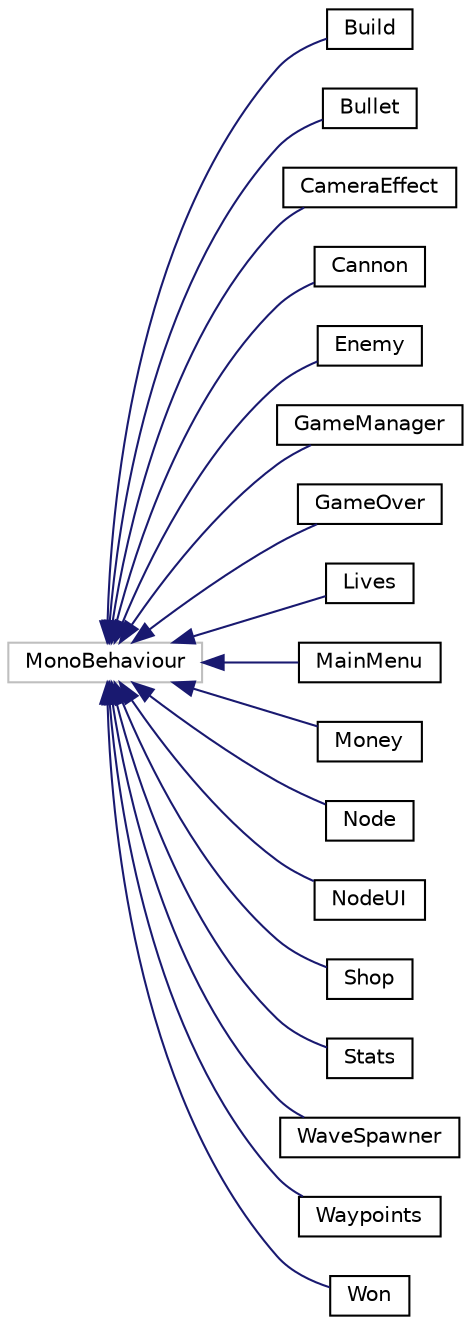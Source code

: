 digraph "Graphical Class Hierarchy"
{
 // LATEX_PDF_SIZE
  edge [fontname="Helvetica",fontsize="10",labelfontname="Helvetica",labelfontsize="10"];
  node [fontname="Helvetica",fontsize="10",shape=record];
  rankdir="LR";
  Node2 [label="MonoBehaviour",height=0.2,width=0.4,color="grey75", fillcolor="white", style="filled",tooltip=" "];
  Node2 -> Node0 [dir="back",color="midnightblue",fontsize="10",style="solid",fontname="Helvetica"];
  Node0 [label="Build",height=0.2,width=0.4,color="black", fillcolor="white", style="filled",URL="$class_build.html",tooltip=" "];
  Node2 -> Node4 [dir="back",color="midnightblue",fontsize="10",style="solid",fontname="Helvetica"];
  Node4 [label="Bullet",height=0.2,width=0.4,color="black", fillcolor="white", style="filled",URL="$class_bullet.html",tooltip=" "];
  Node2 -> Node5 [dir="back",color="midnightblue",fontsize="10",style="solid",fontname="Helvetica"];
  Node5 [label="CameraEffect",height=0.2,width=0.4,color="black", fillcolor="white", style="filled",URL="$class_camera_effect.html",tooltip=" "];
  Node2 -> Node6 [dir="back",color="midnightblue",fontsize="10",style="solid",fontname="Helvetica"];
  Node6 [label="Cannon",height=0.2,width=0.4,color="black", fillcolor="white", style="filled",URL="$class_cannon.html",tooltip=" "];
  Node2 -> Node7 [dir="back",color="midnightblue",fontsize="10",style="solid",fontname="Helvetica"];
  Node7 [label="Enemy",height=0.2,width=0.4,color="black", fillcolor="white", style="filled",URL="$class_enemy.html",tooltip="Класс \"Враг\"."];
  Node2 -> Node8 [dir="back",color="midnightblue",fontsize="10",style="solid",fontname="Helvetica"];
  Node8 [label="GameManager",height=0.2,width=0.4,color="black", fillcolor="white", style="filled",URL="$class_game_manager.html",tooltip=" "];
  Node2 -> Node9 [dir="back",color="midnightblue",fontsize="10",style="solid",fontname="Helvetica"];
  Node9 [label="GameOver",height=0.2,width=0.4,color="black", fillcolor="white", style="filled",URL="$class_game_over.html",tooltip=" "];
  Node2 -> Node10 [dir="back",color="midnightblue",fontsize="10",style="solid",fontname="Helvetica"];
  Node10 [label="Lives",height=0.2,width=0.4,color="black", fillcolor="white", style="filled",URL="$class_lives.html",tooltip=" "];
  Node2 -> Node11 [dir="back",color="midnightblue",fontsize="10",style="solid",fontname="Helvetica"];
  Node11 [label="MainMenu",height=0.2,width=0.4,color="black", fillcolor="white", style="filled",URL="$class_main_menu.html",tooltip=" "];
  Node2 -> Node12 [dir="back",color="midnightblue",fontsize="10",style="solid",fontname="Helvetica"];
  Node12 [label="Money",height=0.2,width=0.4,color="black", fillcolor="white", style="filled",URL="$class_money.html",tooltip=" "];
  Node2 -> Node13 [dir="back",color="midnightblue",fontsize="10",style="solid",fontname="Helvetica"];
  Node13 [label="Node",height=0.2,width=0.4,color="black", fillcolor="white", style="filled",URL="$class_node.html",tooltip=" "];
  Node2 -> Node14 [dir="back",color="midnightblue",fontsize="10",style="solid",fontname="Helvetica"];
  Node14 [label="NodeUI",height=0.2,width=0.4,color="black", fillcolor="white", style="filled",URL="$class_node_u_i.html",tooltip=" "];
  Node2 -> Node15 [dir="back",color="midnightblue",fontsize="10",style="solid",fontname="Helvetica"];
  Node15 [label="Shop",height=0.2,width=0.4,color="black", fillcolor="white", style="filled",URL="$class_shop.html",tooltip=" "];
  Node2 -> Node16 [dir="back",color="midnightblue",fontsize="10",style="solid",fontname="Helvetica"];
  Node16 [label="Stats",height=0.2,width=0.4,color="black", fillcolor="white", style="filled",URL="$class_stats.html",tooltip=" "];
  Node2 -> Node17 [dir="back",color="midnightblue",fontsize="10",style="solid",fontname="Helvetica"];
  Node17 [label="WaveSpawner",height=0.2,width=0.4,color="black", fillcolor="white", style="filled",URL="$class_wave_spawner.html",tooltip=" "];
  Node2 -> Node18 [dir="back",color="midnightblue",fontsize="10",style="solid",fontname="Helvetica"];
  Node18 [label="Waypoints",height=0.2,width=0.4,color="black", fillcolor="white", style="filled",URL="$class_waypoints.html",tooltip=" "];
  Node2 -> Node19 [dir="back",color="midnightblue",fontsize="10",style="solid",fontname="Helvetica"];
  Node19 [label="Won",height=0.2,width=0.4,color="black", fillcolor="white", style="filled",URL="$class_won.html",tooltip=" "];
}
